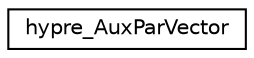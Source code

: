 digraph "Graphical Class Hierarchy"
{
 // LATEX_PDF_SIZE
  edge [fontname="Helvetica",fontsize="10",labelfontname="Helvetica",labelfontsize="10"];
  node [fontname="Helvetica",fontsize="10",shape=record];
  rankdir="LR";
  Node0 [label="hypre_AuxParVector",height=0.2,width=0.4,color="black", fillcolor="white", style="filled",URL="$structhypre___aux_par_vector.html",tooltip=" "];
}
